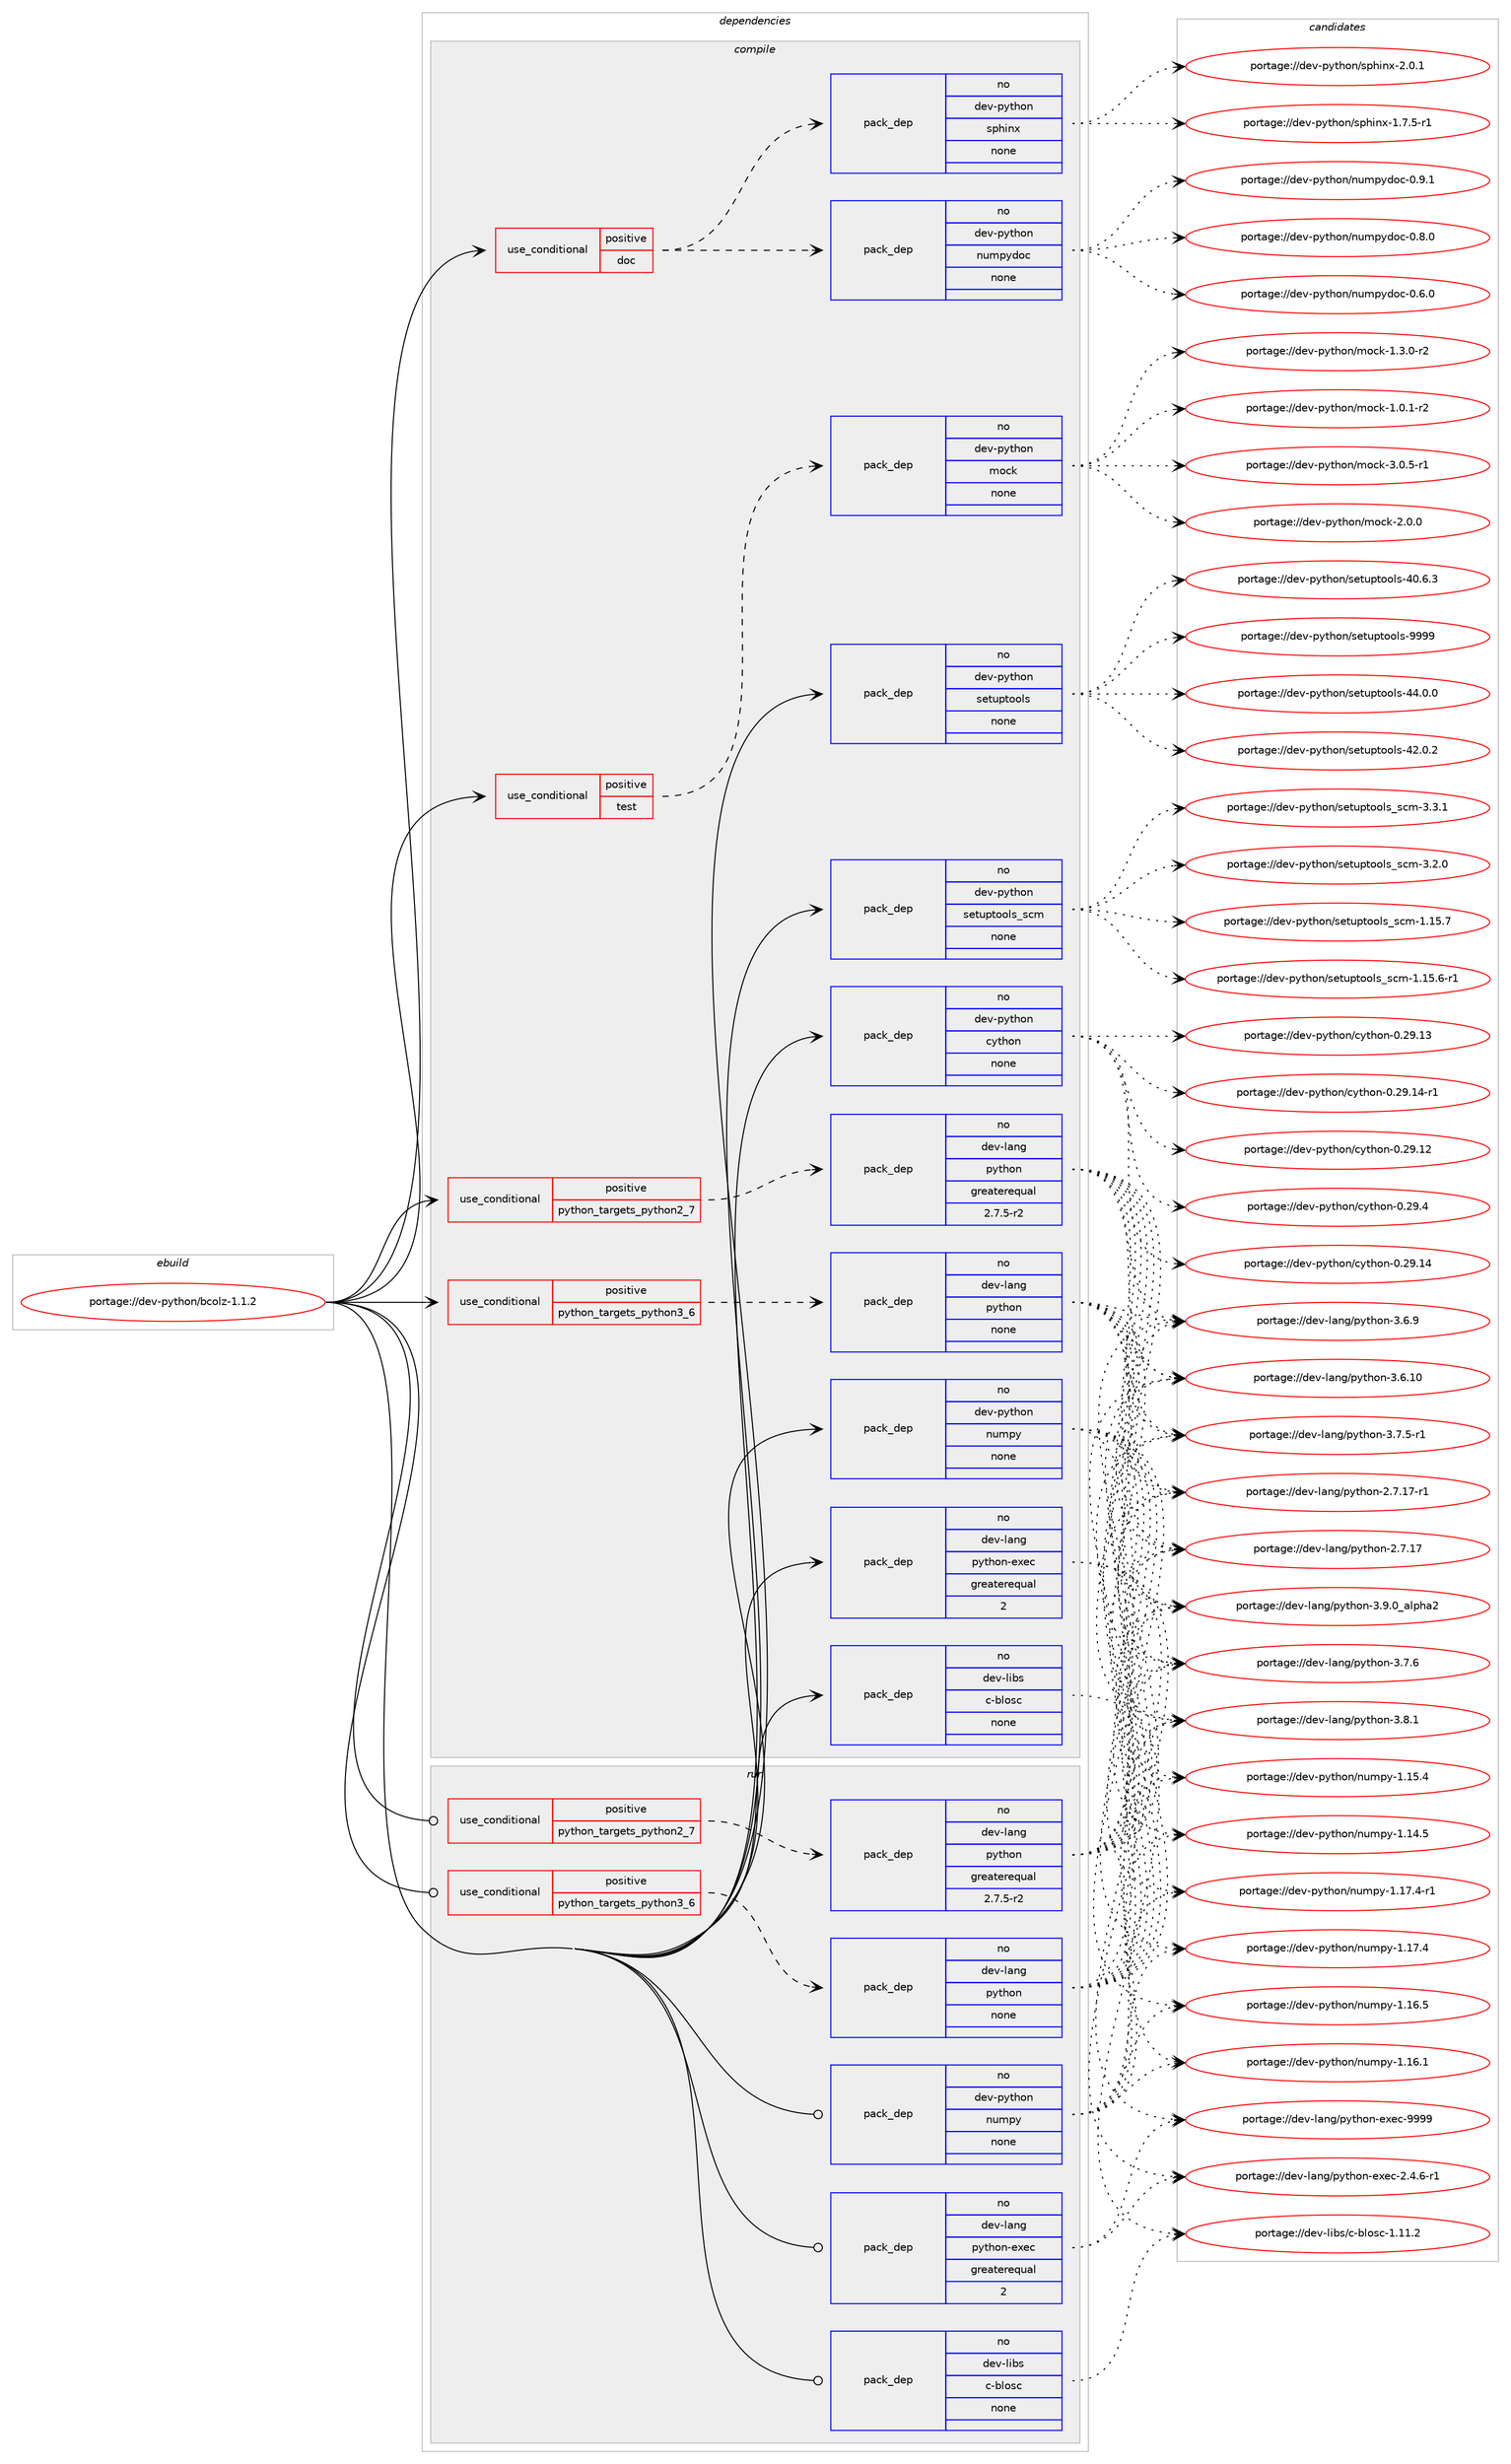 digraph prolog {

# *************
# Graph options
# *************

newrank=true;
concentrate=true;
compound=true;
graph [rankdir=LR,fontname=Helvetica,fontsize=10,ranksep=1.5];#, ranksep=2.5, nodesep=0.2];
edge  [arrowhead=vee];
node  [fontname=Helvetica,fontsize=10];

# **********
# The ebuild
# **********

subgraph cluster_leftcol {
color=gray;
label=<<i>ebuild</i>>;
id [label="portage://dev-python/bcolz-1.1.2", color=red, width=4, href="../dev-python/bcolz-1.1.2.svg"];
}

# ****************
# The dependencies
# ****************

subgraph cluster_midcol {
color=gray;
label=<<i>dependencies</i>>;
subgraph cluster_compile {
fillcolor="#eeeeee";
style=filled;
label=<<i>compile</i>>;
subgraph cond118503 {
dependency469689 [label=<<TABLE BORDER="0" CELLBORDER="1" CELLSPACING="0" CELLPADDING="4"><TR><TD ROWSPAN="3" CELLPADDING="10">use_conditional</TD></TR><TR><TD>positive</TD></TR><TR><TD>doc</TD></TR></TABLE>>, shape=none, color=red];
subgraph pack346173 {
dependency469690 [label=<<TABLE BORDER="0" CELLBORDER="1" CELLSPACING="0" CELLPADDING="4" WIDTH="220"><TR><TD ROWSPAN="6" CELLPADDING="30">pack_dep</TD></TR><TR><TD WIDTH="110">no</TD></TR><TR><TD>dev-python</TD></TR><TR><TD>sphinx</TD></TR><TR><TD>none</TD></TR><TR><TD></TD></TR></TABLE>>, shape=none, color=blue];
}
dependency469689:e -> dependency469690:w [weight=20,style="dashed",arrowhead="vee"];
subgraph pack346174 {
dependency469691 [label=<<TABLE BORDER="0" CELLBORDER="1" CELLSPACING="0" CELLPADDING="4" WIDTH="220"><TR><TD ROWSPAN="6" CELLPADDING="30">pack_dep</TD></TR><TR><TD WIDTH="110">no</TD></TR><TR><TD>dev-python</TD></TR><TR><TD>numpydoc</TD></TR><TR><TD>none</TD></TR><TR><TD></TD></TR></TABLE>>, shape=none, color=blue];
}
dependency469689:e -> dependency469691:w [weight=20,style="dashed",arrowhead="vee"];
}
id:e -> dependency469689:w [weight=20,style="solid",arrowhead="vee"];
subgraph cond118504 {
dependency469692 [label=<<TABLE BORDER="0" CELLBORDER="1" CELLSPACING="0" CELLPADDING="4"><TR><TD ROWSPAN="3" CELLPADDING="10">use_conditional</TD></TR><TR><TD>positive</TD></TR><TR><TD>python_targets_python2_7</TD></TR></TABLE>>, shape=none, color=red];
subgraph pack346175 {
dependency469693 [label=<<TABLE BORDER="0" CELLBORDER="1" CELLSPACING="0" CELLPADDING="4" WIDTH="220"><TR><TD ROWSPAN="6" CELLPADDING="30">pack_dep</TD></TR><TR><TD WIDTH="110">no</TD></TR><TR><TD>dev-lang</TD></TR><TR><TD>python</TD></TR><TR><TD>greaterequal</TD></TR><TR><TD>2.7.5-r2</TD></TR></TABLE>>, shape=none, color=blue];
}
dependency469692:e -> dependency469693:w [weight=20,style="dashed",arrowhead="vee"];
}
id:e -> dependency469692:w [weight=20,style="solid",arrowhead="vee"];
subgraph cond118505 {
dependency469694 [label=<<TABLE BORDER="0" CELLBORDER="1" CELLSPACING="0" CELLPADDING="4"><TR><TD ROWSPAN="3" CELLPADDING="10">use_conditional</TD></TR><TR><TD>positive</TD></TR><TR><TD>python_targets_python3_6</TD></TR></TABLE>>, shape=none, color=red];
subgraph pack346176 {
dependency469695 [label=<<TABLE BORDER="0" CELLBORDER="1" CELLSPACING="0" CELLPADDING="4" WIDTH="220"><TR><TD ROWSPAN="6" CELLPADDING="30">pack_dep</TD></TR><TR><TD WIDTH="110">no</TD></TR><TR><TD>dev-lang</TD></TR><TR><TD>python</TD></TR><TR><TD>none</TD></TR><TR><TD></TD></TR></TABLE>>, shape=none, color=blue];
}
dependency469694:e -> dependency469695:w [weight=20,style="dashed",arrowhead="vee"];
}
id:e -> dependency469694:w [weight=20,style="solid",arrowhead="vee"];
subgraph cond118506 {
dependency469696 [label=<<TABLE BORDER="0" CELLBORDER="1" CELLSPACING="0" CELLPADDING="4"><TR><TD ROWSPAN="3" CELLPADDING="10">use_conditional</TD></TR><TR><TD>positive</TD></TR><TR><TD>test</TD></TR></TABLE>>, shape=none, color=red];
subgraph pack346177 {
dependency469697 [label=<<TABLE BORDER="0" CELLBORDER="1" CELLSPACING="0" CELLPADDING="4" WIDTH="220"><TR><TD ROWSPAN="6" CELLPADDING="30">pack_dep</TD></TR><TR><TD WIDTH="110">no</TD></TR><TR><TD>dev-python</TD></TR><TR><TD>mock</TD></TR><TR><TD>none</TD></TR><TR><TD></TD></TR></TABLE>>, shape=none, color=blue];
}
dependency469696:e -> dependency469697:w [weight=20,style="dashed",arrowhead="vee"];
}
id:e -> dependency469696:w [weight=20,style="solid",arrowhead="vee"];
subgraph pack346178 {
dependency469698 [label=<<TABLE BORDER="0" CELLBORDER="1" CELLSPACING="0" CELLPADDING="4" WIDTH="220"><TR><TD ROWSPAN="6" CELLPADDING="30">pack_dep</TD></TR><TR><TD WIDTH="110">no</TD></TR><TR><TD>dev-lang</TD></TR><TR><TD>python-exec</TD></TR><TR><TD>greaterequal</TD></TR><TR><TD>2</TD></TR></TABLE>>, shape=none, color=blue];
}
id:e -> dependency469698:w [weight=20,style="solid",arrowhead="vee"];
subgraph pack346179 {
dependency469699 [label=<<TABLE BORDER="0" CELLBORDER="1" CELLSPACING="0" CELLPADDING="4" WIDTH="220"><TR><TD ROWSPAN="6" CELLPADDING="30">pack_dep</TD></TR><TR><TD WIDTH="110">no</TD></TR><TR><TD>dev-libs</TD></TR><TR><TD>c-blosc</TD></TR><TR><TD>none</TD></TR><TR><TD></TD></TR></TABLE>>, shape=none, color=blue];
}
id:e -> dependency469699:w [weight=20,style="solid",arrowhead="vee"];
subgraph pack346180 {
dependency469700 [label=<<TABLE BORDER="0" CELLBORDER="1" CELLSPACING="0" CELLPADDING="4" WIDTH="220"><TR><TD ROWSPAN="6" CELLPADDING="30">pack_dep</TD></TR><TR><TD WIDTH="110">no</TD></TR><TR><TD>dev-python</TD></TR><TR><TD>cython</TD></TR><TR><TD>none</TD></TR><TR><TD></TD></TR></TABLE>>, shape=none, color=blue];
}
id:e -> dependency469700:w [weight=20,style="solid",arrowhead="vee"];
subgraph pack346181 {
dependency469701 [label=<<TABLE BORDER="0" CELLBORDER="1" CELLSPACING="0" CELLPADDING="4" WIDTH="220"><TR><TD ROWSPAN="6" CELLPADDING="30">pack_dep</TD></TR><TR><TD WIDTH="110">no</TD></TR><TR><TD>dev-python</TD></TR><TR><TD>numpy</TD></TR><TR><TD>none</TD></TR><TR><TD></TD></TR></TABLE>>, shape=none, color=blue];
}
id:e -> dependency469701:w [weight=20,style="solid",arrowhead="vee"];
subgraph pack346182 {
dependency469702 [label=<<TABLE BORDER="0" CELLBORDER="1" CELLSPACING="0" CELLPADDING="4" WIDTH="220"><TR><TD ROWSPAN="6" CELLPADDING="30">pack_dep</TD></TR><TR><TD WIDTH="110">no</TD></TR><TR><TD>dev-python</TD></TR><TR><TD>setuptools</TD></TR><TR><TD>none</TD></TR><TR><TD></TD></TR></TABLE>>, shape=none, color=blue];
}
id:e -> dependency469702:w [weight=20,style="solid",arrowhead="vee"];
subgraph pack346183 {
dependency469703 [label=<<TABLE BORDER="0" CELLBORDER="1" CELLSPACING="0" CELLPADDING="4" WIDTH="220"><TR><TD ROWSPAN="6" CELLPADDING="30">pack_dep</TD></TR><TR><TD WIDTH="110">no</TD></TR><TR><TD>dev-python</TD></TR><TR><TD>setuptools_scm</TD></TR><TR><TD>none</TD></TR><TR><TD></TD></TR></TABLE>>, shape=none, color=blue];
}
id:e -> dependency469703:w [weight=20,style="solid",arrowhead="vee"];
}
subgraph cluster_compileandrun {
fillcolor="#eeeeee";
style=filled;
label=<<i>compile and run</i>>;
}
subgraph cluster_run {
fillcolor="#eeeeee";
style=filled;
label=<<i>run</i>>;
subgraph cond118507 {
dependency469704 [label=<<TABLE BORDER="0" CELLBORDER="1" CELLSPACING="0" CELLPADDING="4"><TR><TD ROWSPAN="3" CELLPADDING="10">use_conditional</TD></TR><TR><TD>positive</TD></TR><TR><TD>python_targets_python2_7</TD></TR></TABLE>>, shape=none, color=red];
subgraph pack346184 {
dependency469705 [label=<<TABLE BORDER="0" CELLBORDER="1" CELLSPACING="0" CELLPADDING="4" WIDTH="220"><TR><TD ROWSPAN="6" CELLPADDING="30">pack_dep</TD></TR><TR><TD WIDTH="110">no</TD></TR><TR><TD>dev-lang</TD></TR><TR><TD>python</TD></TR><TR><TD>greaterequal</TD></TR><TR><TD>2.7.5-r2</TD></TR></TABLE>>, shape=none, color=blue];
}
dependency469704:e -> dependency469705:w [weight=20,style="dashed",arrowhead="vee"];
}
id:e -> dependency469704:w [weight=20,style="solid",arrowhead="odot"];
subgraph cond118508 {
dependency469706 [label=<<TABLE BORDER="0" CELLBORDER="1" CELLSPACING="0" CELLPADDING="4"><TR><TD ROWSPAN="3" CELLPADDING="10">use_conditional</TD></TR><TR><TD>positive</TD></TR><TR><TD>python_targets_python3_6</TD></TR></TABLE>>, shape=none, color=red];
subgraph pack346185 {
dependency469707 [label=<<TABLE BORDER="0" CELLBORDER="1" CELLSPACING="0" CELLPADDING="4" WIDTH="220"><TR><TD ROWSPAN="6" CELLPADDING="30">pack_dep</TD></TR><TR><TD WIDTH="110">no</TD></TR><TR><TD>dev-lang</TD></TR><TR><TD>python</TD></TR><TR><TD>none</TD></TR><TR><TD></TD></TR></TABLE>>, shape=none, color=blue];
}
dependency469706:e -> dependency469707:w [weight=20,style="dashed",arrowhead="vee"];
}
id:e -> dependency469706:w [weight=20,style="solid",arrowhead="odot"];
subgraph pack346186 {
dependency469708 [label=<<TABLE BORDER="0" CELLBORDER="1" CELLSPACING="0" CELLPADDING="4" WIDTH="220"><TR><TD ROWSPAN="6" CELLPADDING="30">pack_dep</TD></TR><TR><TD WIDTH="110">no</TD></TR><TR><TD>dev-lang</TD></TR><TR><TD>python-exec</TD></TR><TR><TD>greaterequal</TD></TR><TR><TD>2</TD></TR></TABLE>>, shape=none, color=blue];
}
id:e -> dependency469708:w [weight=20,style="solid",arrowhead="odot"];
subgraph pack346187 {
dependency469709 [label=<<TABLE BORDER="0" CELLBORDER="1" CELLSPACING="0" CELLPADDING="4" WIDTH="220"><TR><TD ROWSPAN="6" CELLPADDING="30">pack_dep</TD></TR><TR><TD WIDTH="110">no</TD></TR><TR><TD>dev-libs</TD></TR><TR><TD>c-blosc</TD></TR><TR><TD>none</TD></TR><TR><TD></TD></TR></TABLE>>, shape=none, color=blue];
}
id:e -> dependency469709:w [weight=20,style="solid",arrowhead="odot"];
subgraph pack346188 {
dependency469710 [label=<<TABLE BORDER="0" CELLBORDER="1" CELLSPACING="0" CELLPADDING="4" WIDTH="220"><TR><TD ROWSPAN="6" CELLPADDING="30">pack_dep</TD></TR><TR><TD WIDTH="110">no</TD></TR><TR><TD>dev-python</TD></TR><TR><TD>numpy</TD></TR><TR><TD>none</TD></TR><TR><TD></TD></TR></TABLE>>, shape=none, color=blue];
}
id:e -> dependency469710:w [weight=20,style="solid",arrowhead="odot"];
}
}

# **************
# The candidates
# **************

subgraph cluster_choices {
rank=same;
color=gray;
label=<<i>candidates</i>>;

subgraph choice346173 {
color=black;
nodesep=1;
choice1001011184511212111610411111047115112104105110120455046484649 [label="portage://dev-python/sphinx-2.0.1", color=red, width=4,href="../dev-python/sphinx-2.0.1.svg"];
choice10010111845112121116104111110471151121041051101204549465546534511449 [label="portage://dev-python/sphinx-1.7.5-r1", color=red, width=4,href="../dev-python/sphinx-1.7.5-r1.svg"];
dependency469690:e -> choice1001011184511212111610411111047115112104105110120455046484649:w [style=dotted,weight="100"];
dependency469690:e -> choice10010111845112121116104111110471151121041051101204549465546534511449:w [style=dotted,weight="100"];
}
subgraph choice346174 {
color=black;
nodesep=1;
choice100101118451121211161041111104711011710911212110011199454846574649 [label="portage://dev-python/numpydoc-0.9.1", color=red, width=4,href="../dev-python/numpydoc-0.9.1.svg"];
choice100101118451121211161041111104711011710911212110011199454846564648 [label="portage://dev-python/numpydoc-0.8.0", color=red, width=4,href="../dev-python/numpydoc-0.8.0.svg"];
choice100101118451121211161041111104711011710911212110011199454846544648 [label="portage://dev-python/numpydoc-0.6.0", color=red, width=4,href="../dev-python/numpydoc-0.6.0.svg"];
dependency469691:e -> choice100101118451121211161041111104711011710911212110011199454846574649:w [style=dotted,weight="100"];
dependency469691:e -> choice100101118451121211161041111104711011710911212110011199454846564648:w [style=dotted,weight="100"];
dependency469691:e -> choice100101118451121211161041111104711011710911212110011199454846544648:w [style=dotted,weight="100"];
}
subgraph choice346175 {
color=black;
nodesep=1;
choice10010111845108971101034711212111610411111045514657464895971081121049750 [label="portage://dev-lang/python-3.9.0_alpha2", color=red, width=4,href="../dev-lang/python-3.9.0_alpha2.svg"];
choice100101118451089711010347112121116104111110455146564649 [label="portage://dev-lang/python-3.8.1", color=red, width=4,href="../dev-lang/python-3.8.1.svg"];
choice100101118451089711010347112121116104111110455146554654 [label="portage://dev-lang/python-3.7.6", color=red, width=4,href="../dev-lang/python-3.7.6.svg"];
choice1001011184510897110103471121211161041111104551465546534511449 [label="portage://dev-lang/python-3.7.5-r1", color=red, width=4,href="../dev-lang/python-3.7.5-r1.svg"];
choice100101118451089711010347112121116104111110455146544657 [label="portage://dev-lang/python-3.6.9", color=red, width=4,href="../dev-lang/python-3.6.9.svg"];
choice10010111845108971101034711212111610411111045514654464948 [label="portage://dev-lang/python-3.6.10", color=red, width=4,href="../dev-lang/python-3.6.10.svg"];
choice100101118451089711010347112121116104111110455046554649554511449 [label="portage://dev-lang/python-2.7.17-r1", color=red, width=4,href="../dev-lang/python-2.7.17-r1.svg"];
choice10010111845108971101034711212111610411111045504655464955 [label="portage://dev-lang/python-2.7.17", color=red, width=4,href="../dev-lang/python-2.7.17.svg"];
dependency469693:e -> choice10010111845108971101034711212111610411111045514657464895971081121049750:w [style=dotted,weight="100"];
dependency469693:e -> choice100101118451089711010347112121116104111110455146564649:w [style=dotted,weight="100"];
dependency469693:e -> choice100101118451089711010347112121116104111110455146554654:w [style=dotted,weight="100"];
dependency469693:e -> choice1001011184510897110103471121211161041111104551465546534511449:w [style=dotted,weight="100"];
dependency469693:e -> choice100101118451089711010347112121116104111110455146544657:w [style=dotted,weight="100"];
dependency469693:e -> choice10010111845108971101034711212111610411111045514654464948:w [style=dotted,weight="100"];
dependency469693:e -> choice100101118451089711010347112121116104111110455046554649554511449:w [style=dotted,weight="100"];
dependency469693:e -> choice10010111845108971101034711212111610411111045504655464955:w [style=dotted,weight="100"];
}
subgraph choice346176 {
color=black;
nodesep=1;
choice10010111845108971101034711212111610411111045514657464895971081121049750 [label="portage://dev-lang/python-3.9.0_alpha2", color=red, width=4,href="../dev-lang/python-3.9.0_alpha2.svg"];
choice100101118451089711010347112121116104111110455146564649 [label="portage://dev-lang/python-3.8.1", color=red, width=4,href="../dev-lang/python-3.8.1.svg"];
choice100101118451089711010347112121116104111110455146554654 [label="portage://dev-lang/python-3.7.6", color=red, width=4,href="../dev-lang/python-3.7.6.svg"];
choice1001011184510897110103471121211161041111104551465546534511449 [label="portage://dev-lang/python-3.7.5-r1", color=red, width=4,href="../dev-lang/python-3.7.5-r1.svg"];
choice100101118451089711010347112121116104111110455146544657 [label="portage://dev-lang/python-3.6.9", color=red, width=4,href="../dev-lang/python-3.6.9.svg"];
choice10010111845108971101034711212111610411111045514654464948 [label="portage://dev-lang/python-3.6.10", color=red, width=4,href="../dev-lang/python-3.6.10.svg"];
choice100101118451089711010347112121116104111110455046554649554511449 [label="portage://dev-lang/python-2.7.17-r1", color=red, width=4,href="../dev-lang/python-2.7.17-r1.svg"];
choice10010111845108971101034711212111610411111045504655464955 [label="portage://dev-lang/python-2.7.17", color=red, width=4,href="../dev-lang/python-2.7.17.svg"];
dependency469695:e -> choice10010111845108971101034711212111610411111045514657464895971081121049750:w [style=dotted,weight="100"];
dependency469695:e -> choice100101118451089711010347112121116104111110455146564649:w [style=dotted,weight="100"];
dependency469695:e -> choice100101118451089711010347112121116104111110455146554654:w [style=dotted,weight="100"];
dependency469695:e -> choice1001011184510897110103471121211161041111104551465546534511449:w [style=dotted,weight="100"];
dependency469695:e -> choice100101118451089711010347112121116104111110455146544657:w [style=dotted,weight="100"];
dependency469695:e -> choice10010111845108971101034711212111610411111045514654464948:w [style=dotted,weight="100"];
dependency469695:e -> choice100101118451089711010347112121116104111110455046554649554511449:w [style=dotted,weight="100"];
dependency469695:e -> choice10010111845108971101034711212111610411111045504655464955:w [style=dotted,weight="100"];
}
subgraph choice346177 {
color=black;
nodesep=1;
choice1001011184511212111610411111047109111991074551464846534511449 [label="portage://dev-python/mock-3.0.5-r1", color=red, width=4,href="../dev-python/mock-3.0.5-r1.svg"];
choice100101118451121211161041111104710911199107455046484648 [label="portage://dev-python/mock-2.0.0", color=red, width=4,href="../dev-python/mock-2.0.0.svg"];
choice1001011184511212111610411111047109111991074549465146484511450 [label="portage://dev-python/mock-1.3.0-r2", color=red, width=4,href="../dev-python/mock-1.3.0-r2.svg"];
choice1001011184511212111610411111047109111991074549464846494511450 [label="portage://dev-python/mock-1.0.1-r2", color=red, width=4,href="../dev-python/mock-1.0.1-r2.svg"];
dependency469697:e -> choice1001011184511212111610411111047109111991074551464846534511449:w [style=dotted,weight="100"];
dependency469697:e -> choice100101118451121211161041111104710911199107455046484648:w [style=dotted,weight="100"];
dependency469697:e -> choice1001011184511212111610411111047109111991074549465146484511450:w [style=dotted,weight="100"];
dependency469697:e -> choice1001011184511212111610411111047109111991074549464846494511450:w [style=dotted,weight="100"];
}
subgraph choice346178 {
color=black;
nodesep=1;
choice10010111845108971101034711212111610411111045101120101994557575757 [label="portage://dev-lang/python-exec-9999", color=red, width=4,href="../dev-lang/python-exec-9999.svg"];
choice10010111845108971101034711212111610411111045101120101994550465246544511449 [label="portage://dev-lang/python-exec-2.4.6-r1", color=red, width=4,href="../dev-lang/python-exec-2.4.6-r1.svg"];
dependency469698:e -> choice10010111845108971101034711212111610411111045101120101994557575757:w [style=dotted,weight="100"];
dependency469698:e -> choice10010111845108971101034711212111610411111045101120101994550465246544511449:w [style=dotted,weight="100"];
}
subgraph choice346179 {
color=black;
nodesep=1;
choice1001011184510810598115479945981081111159945494649494650 [label="portage://dev-libs/c-blosc-1.11.2", color=red, width=4,href="../dev-libs/c-blosc-1.11.2.svg"];
dependency469699:e -> choice1001011184510810598115479945981081111159945494649494650:w [style=dotted,weight="100"];
}
subgraph choice346180 {
color=black;
nodesep=1;
choice10010111845112121116104111110479912111610411111045484650574652 [label="portage://dev-python/cython-0.29.4", color=red, width=4,href="../dev-python/cython-0.29.4.svg"];
choice10010111845112121116104111110479912111610411111045484650574649524511449 [label="portage://dev-python/cython-0.29.14-r1", color=red, width=4,href="../dev-python/cython-0.29.14-r1.svg"];
choice1001011184511212111610411111047991211161041111104548465057464952 [label="portage://dev-python/cython-0.29.14", color=red, width=4,href="../dev-python/cython-0.29.14.svg"];
choice1001011184511212111610411111047991211161041111104548465057464951 [label="portage://dev-python/cython-0.29.13", color=red, width=4,href="../dev-python/cython-0.29.13.svg"];
choice1001011184511212111610411111047991211161041111104548465057464950 [label="portage://dev-python/cython-0.29.12", color=red, width=4,href="../dev-python/cython-0.29.12.svg"];
dependency469700:e -> choice10010111845112121116104111110479912111610411111045484650574652:w [style=dotted,weight="100"];
dependency469700:e -> choice10010111845112121116104111110479912111610411111045484650574649524511449:w [style=dotted,weight="100"];
dependency469700:e -> choice1001011184511212111610411111047991211161041111104548465057464952:w [style=dotted,weight="100"];
dependency469700:e -> choice1001011184511212111610411111047991211161041111104548465057464951:w [style=dotted,weight="100"];
dependency469700:e -> choice1001011184511212111610411111047991211161041111104548465057464950:w [style=dotted,weight="100"];
}
subgraph choice346181 {
color=black;
nodesep=1;
choice1001011184511212111610411111047110117109112121454946495546524511449 [label="portage://dev-python/numpy-1.17.4-r1", color=red, width=4,href="../dev-python/numpy-1.17.4-r1.svg"];
choice100101118451121211161041111104711011710911212145494649554652 [label="portage://dev-python/numpy-1.17.4", color=red, width=4,href="../dev-python/numpy-1.17.4.svg"];
choice100101118451121211161041111104711011710911212145494649544653 [label="portage://dev-python/numpy-1.16.5", color=red, width=4,href="../dev-python/numpy-1.16.5.svg"];
choice100101118451121211161041111104711011710911212145494649544649 [label="portage://dev-python/numpy-1.16.1", color=red, width=4,href="../dev-python/numpy-1.16.1.svg"];
choice100101118451121211161041111104711011710911212145494649534652 [label="portage://dev-python/numpy-1.15.4", color=red, width=4,href="../dev-python/numpy-1.15.4.svg"];
choice100101118451121211161041111104711011710911212145494649524653 [label="portage://dev-python/numpy-1.14.5", color=red, width=4,href="../dev-python/numpy-1.14.5.svg"];
dependency469701:e -> choice1001011184511212111610411111047110117109112121454946495546524511449:w [style=dotted,weight="100"];
dependency469701:e -> choice100101118451121211161041111104711011710911212145494649554652:w [style=dotted,weight="100"];
dependency469701:e -> choice100101118451121211161041111104711011710911212145494649544653:w [style=dotted,weight="100"];
dependency469701:e -> choice100101118451121211161041111104711011710911212145494649544649:w [style=dotted,weight="100"];
dependency469701:e -> choice100101118451121211161041111104711011710911212145494649534652:w [style=dotted,weight="100"];
dependency469701:e -> choice100101118451121211161041111104711011710911212145494649524653:w [style=dotted,weight="100"];
}
subgraph choice346182 {
color=black;
nodesep=1;
choice10010111845112121116104111110471151011161171121161111111081154557575757 [label="portage://dev-python/setuptools-9999", color=red, width=4,href="../dev-python/setuptools-9999.svg"];
choice100101118451121211161041111104711510111611711211611111110811545525246484648 [label="portage://dev-python/setuptools-44.0.0", color=red, width=4,href="../dev-python/setuptools-44.0.0.svg"];
choice100101118451121211161041111104711510111611711211611111110811545525046484650 [label="portage://dev-python/setuptools-42.0.2", color=red, width=4,href="../dev-python/setuptools-42.0.2.svg"];
choice100101118451121211161041111104711510111611711211611111110811545524846544651 [label="portage://dev-python/setuptools-40.6.3", color=red, width=4,href="../dev-python/setuptools-40.6.3.svg"];
dependency469702:e -> choice10010111845112121116104111110471151011161171121161111111081154557575757:w [style=dotted,weight="100"];
dependency469702:e -> choice100101118451121211161041111104711510111611711211611111110811545525246484648:w [style=dotted,weight="100"];
dependency469702:e -> choice100101118451121211161041111104711510111611711211611111110811545525046484650:w [style=dotted,weight="100"];
dependency469702:e -> choice100101118451121211161041111104711510111611711211611111110811545524846544651:w [style=dotted,weight="100"];
}
subgraph choice346183 {
color=black;
nodesep=1;
choice10010111845112121116104111110471151011161171121161111111081159511599109455146514649 [label="portage://dev-python/setuptools_scm-3.3.1", color=red, width=4,href="../dev-python/setuptools_scm-3.3.1.svg"];
choice10010111845112121116104111110471151011161171121161111111081159511599109455146504648 [label="portage://dev-python/setuptools_scm-3.2.0", color=red, width=4,href="../dev-python/setuptools_scm-3.2.0.svg"];
choice1001011184511212111610411111047115101116117112116111111108115951159910945494649534655 [label="portage://dev-python/setuptools_scm-1.15.7", color=red, width=4,href="../dev-python/setuptools_scm-1.15.7.svg"];
choice10010111845112121116104111110471151011161171121161111111081159511599109454946495346544511449 [label="portage://dev-python/setuptools_scm-1.15.6-r1", color=red, width=4,href="../dev-python/setuptools_scm-1.15.6-r1.svg"];
dependency469703:e -> choice10010111845112121116104111110471151011161171121161111111081159511599109455146514649:w [style=dotted,weight="100"];
dependency469703:e -> choice10010111845112121116104111110471151011161171121161111111081159511599109455146504648:w [style=dotted,weight="100"];
dependency469703:e -> choice1001011184511212111610411111047115101116117112116111111108115951159910945494649534655:w [style=dotted,weight="100"];
dependency469703:e -> choice10010111845112121116104111110471151011161171121161111111081159511599109454946495346544511449:w [style=dotted,weight="100"];
}
subgraph choice346184 {
color=black;
nodesep=1;
choice10010111845108971101034711212111610411111045514657464895971081121049750 [label="portage://dev-lang/python-3.9.0_alpha2", color=red, width=4,href="../dev-lang/python-3.9.0_alpha2.svg"];
choice100101118451089711010347112121116104111110455146564649 [label="portage://dev-lang/python-3.8.1", color=red, width=4,href="../dev-lang/python-3.8.1.svg"];
choice100101118451089711010347112121116104111110455146554654 [label="portage://dev-lang/python-3.7.6", color=red, width=4,href="../dev-lang/python-3.7.6.svg"];
choice1001011184510897110103471121211161041111104551465546534511449 [label="portage://dev-lang/python-3.7.5-r1", color=red, width=4,href="../dev-lang/python-3.7.5-r1.svg"];
choice100101118451089711010347112121116104111110455146544657 [label="portage://dev-lang/python-3.6.9", color=red, width=4,href="../dev-lang/python-3.6.9.svg"];
choice10010111845108971101034711212111610411111045514654464948 [label="portage://dev-lang/python-3.6.10", color=red, width=4,href="../dev-lang/python-3.6.10.svg"];
choice100101118451089711010347112121116104111110455046554649554511449 [label="portage://dev-lang/python-2.7.17-r1", color=red, width=4,href="../dev-lang/python-2.7.17-r1.svg"];
choice10010111845108971101034711212111610411111045504655464955 [label="portage://dev-lang/python-2.7.17", color=red, width=4,href="../dev-lang/python-2.7.17.svg"];
dependency469705:e -> choice10010111845108971101034711212111610411111045514657464895971081121049750:w [style=dotted,weight="100"];
dependency469705:e -> choice100101118451089711010347112121116104111110455146564649:w [style=dotted,weight="100"];
dependency469705:e -> choice100101118451089711010347112121116104111110455146554654:w [style=dotted,weight="100"];
dependency469705:e -> choice1001011184510897110103471121211161041111104551465546534511449:w [style=dotted,weight="100"];
dependency469705:e -> choice100101118451089711010347112121116104111110455146544657:w [style=dotted,weight="100"];
dependency469705:e -> choice10010111845108971101034711212111610411111045514654464948:w [style=dotted,weight="100"];
dependency469705:e -> choice100101118451089711010347112121116104111110455046554649554511449:w [style=dotted,weight="100"];
dependency469705:e -> choice10010111845108971101034711212111610411111045504655464955:w [style=dotted,weight="100"];
}
subgraph choice346185 {
color=black;
nodesep=1;
choice10010111845108971101034711212111610411111045514657464895971081121049750 [label="portage://dev-lang/python-3.9.0_alpha2", color=red, width=4,href="../dev-lang/python-3.9.0_alpha2.svg"];
choice100101118451089711010347112121116104111110455146564649 [label="portage://dev-lang/python-3.8.1", color=red, width=4,href="../dev-lang/python-3.8.1.svg"];
choice100101118451089711010347112121116104111110455146554654 [label="portage://dev-lang/python-3.7.6", color=red, width=4,href="../dev-lang/python-3.7.6.svg"];
choice1001011184510897110103471121211161041111104551465546534511449 [label="portage://dev-lang/python-3.7.5-r1", color=red, width=4,href="../dev-lang/python-3.7.5-r1.svg"];
choice100101118451089711010347112121116104111110455146544657 [label="portage://dev-lang/python-3.6.9", color=red, width=4,href="../dev-lang/python-3.6.9.svg"];
choice10010111845108971101034711212111610411111045514654464948 [label="portage://dev-lang/python-3.6.10", color=red, width=4,href="../dev-lang/python-3.6.10.svg"];
choice100101118451089711010347112121116104111110455046554649554511449 [label="portage://dev-lang/python-2.7.17-r1", color=red, width=4,href="../dev-lang/python-2.7.17-r1.svg"];
choice10010111845108971101034711212111610411111045504655464955 [label="portage://dev-lang/python-2.7.17", color=red, width=4,href="../dev-lang/python-2.7.17.svg"];
dependency469707:e -> choice10010111845108971101034711212111610411111045514657464895971081121049750:w [style=dotted,weight="100"];
dependency469707:e -> choice100101118451089711010347112121116104111110455146564649:w [style=dotted,weight="100"];
dependency469707:e -> choice100101118451089711010347112121116104111110455146554654:w [style=dotted,weight="100"];
dependency469707:e -> choice1001011184510897110103471121211161041111104551465546534511449:w [style=dotted,weight="100"];
dependency469707:e -> choice100101118451089711010347112121116104111110455146544657:w [style=dotted,weight="100"];
dependency469707:e -> choice10010111845108971101034711212111610411111045514654464948:w [style=dotted,weight="100"];
dependency469707:e -> choice100101118451089711010347112121116104111110455046554649554511449:w [style=dotted,weight="100"];
dependency469707:e -> choice10010111845108971101034711212111610411111045504655464955:w [style=dotted,weight="100"];
}
subgraph choice346186 {
color=black;
nodesep=1;
choice10010111845108971101034711212111610411111045101120101994557575757 [label="portage://dev-lang/python-exec-9999", color=red, width=4,href="../dev-lang/python-exec-9999.svg"];
choice10010111845108971101034711212111610411111045101120101994550465246544511449 [label="portage://dev-lang/python-exec-2.4.6-r1", color=red, width=4,href="../dev-lang/python-exec-2.4.6-r1.svg"];
dependency469708:e -> choice10010111845108971101034711212111610411111045101120101994557575757:w [style=dotted,weight="100"];
dependency469708:e -> choice10010111845108971101034711212111610411111045101120101994550465246544511449:w [style=dotted,weight="100"];
}
subgraph choice346187 {
color=black;
nodesep=1;
choice1001011184510810598115479945981081111159945494649494650 [label="portage://dev-libs/c-blosc-1.11.2", color=red, width=4,href="../dev-libs/c-blosc-1.11.2.svg"];
dependency469709:e -> choice1001011184510810598115479945981081111159945494649494650:w [style=dotted,weight="100"];
}
subgraph choice346188 {
color=black;
nodesep=1;
choice1001011184511212111610411111047110117109112121454946495546524511449 [label="portage://dev-python/numpy-1.17.4-r1", color=red, width=4,href="../dev-python/numpy-1.17.4-r1.svg"];
choice100101118451121211161041111104711011710911212145494649554652 [label="portage://dev-python/numpy-1.17.4", color=red, width=4,href="../dev-python/numpy-1.17.4.svg"];
choice100101118451121211161041111104711011710911212145494649544653 [label="portage://dev-python/numpy-1.16.5", color=red, width=4,href="../dev-python/numpy-1.16.5.svg"];
choice100101118451121211161041111104711011710911212145494649544649 [label="portage://dev-python/numpy-1.16.1", color=red, width=4,href="../dev-python/numpy-1.16.1.svg"];
choice100101118451121211161041111104711011710911212145494649534652 [label="portage://dev-python/numpy-1.15.4", color=red, width=4,href="../dev-python/numpy-1.15.4.svg"];
choice100101118451121211161041111104711011710911212145494649524653 [label="portage://dev-python/numpy-1.14.5", color=red, width=4,href="../dev-python/numpy-1.14.5.svg"];
dependency469710:e -> choice1001011184511212111610411111047110117109112121454946495546524511449:w [style=dotted,weight="100"];
dependency469710:e -> choice100101118451121211161041111104711011710911212145494649554652:w [style=dotted,weight="100"];
dependency469710:e -> choice100101118451121211161041111104711011710911212145494649544653:w [style=dotted,weight="100"];
dependency469710:e -> choice100101118451121211161041111104711011710911212145494649544649:w [style=dotted,weight="100"];
dependency469710:e -> choice100101118451121211161041111104711011710911212145494649534652:w [style=dotted,weight="100"];
dependency469710:e -> choice100101118451121211161041111104711011710911212145494649524653:w [style=dotted,weight="100"];
}
}

}
